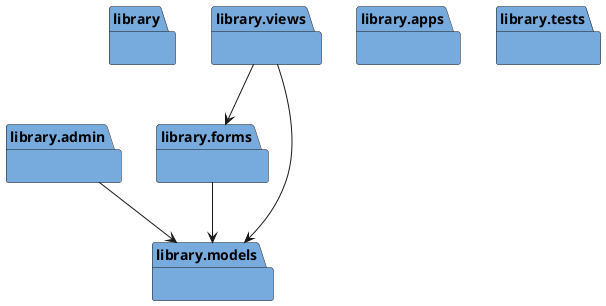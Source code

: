 @startuml packages
set namespaceSeparator none
package "library" as library #77AADD {
}
package "library.admin" as library.admin #77AADD {
}
package "library.apps" as library.apps #77AADD {
}
package "library.forms" as library.forms #77AADD {
}
package "library.models" as library.models #77AADD {
}
package "library.tests" as library.tests #77AADD {
}
package "library.views" as library.views #77AADD {
}
library.admin --> library.models
library.forms --> library.models
library.views --> library.forms
library.views --> library.models
@enduml
